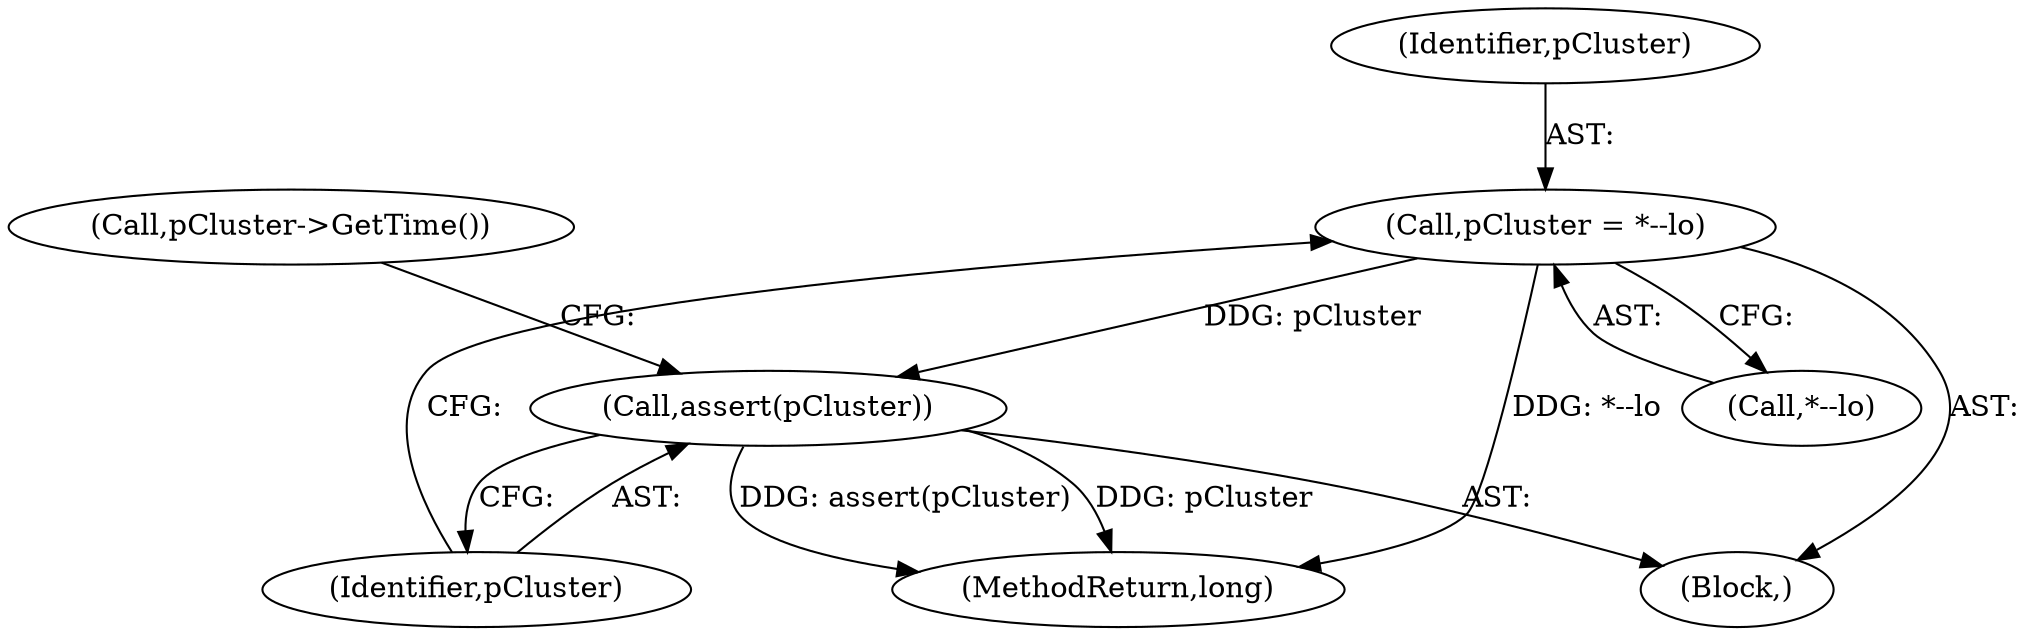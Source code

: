 digraph "0_Android_cc274e2abe8b2a6698a5c47d8aa4bb45f1f9538d_61@pointer" {
"1000246" [label="(Call,pCluster = *--lo)"];
"1000251" [label="(Call,assert(pCluster))"];
"1000246" [label="(Call,pCluster = *--lo)"];
"1000255" [label="(Call,pCluster->GetTime())"];
"1000247" [label="(Identifier,pCluster)"];
"1000106" [label="(Block,)"];
"1000251" [label="(Call,assert(pCluster))"];
"1000252" [label="(Identifier,pCluster)"];
"1000306" [label="(MethodReturn,long)"];
"1000248" [label="(Call,*--lo)"];
"1000246" -> "1000106"  [label="AST: "];
"1000246" -> "1000248"  [label="CFG: "];
"1000247" -> "1000246"  [label="AST: "];
"1000248" -> "1000246"  [label="AST: "];
"1000252" -> "1000246"  [label="CFG: "];
"1000246" -> "1000306"  [label="DDG: *--lo"];
"1000246" -> "1000251"  [label="DDG: pCluster"];
"1000251" -> "1000106"  [label="AST: "];
"1000251" -> "1000252"  [label="CFG: "];
"1000252" -> "1000251"  [label="AST: "];
"1000255" -> "1000251"  [label="CFG: "];
"1000251" -> "1000306"  [label="DDG: assert(pCluster)"];
"1000251" -> "1000306"  [label="DDG: pCluster"];
}
